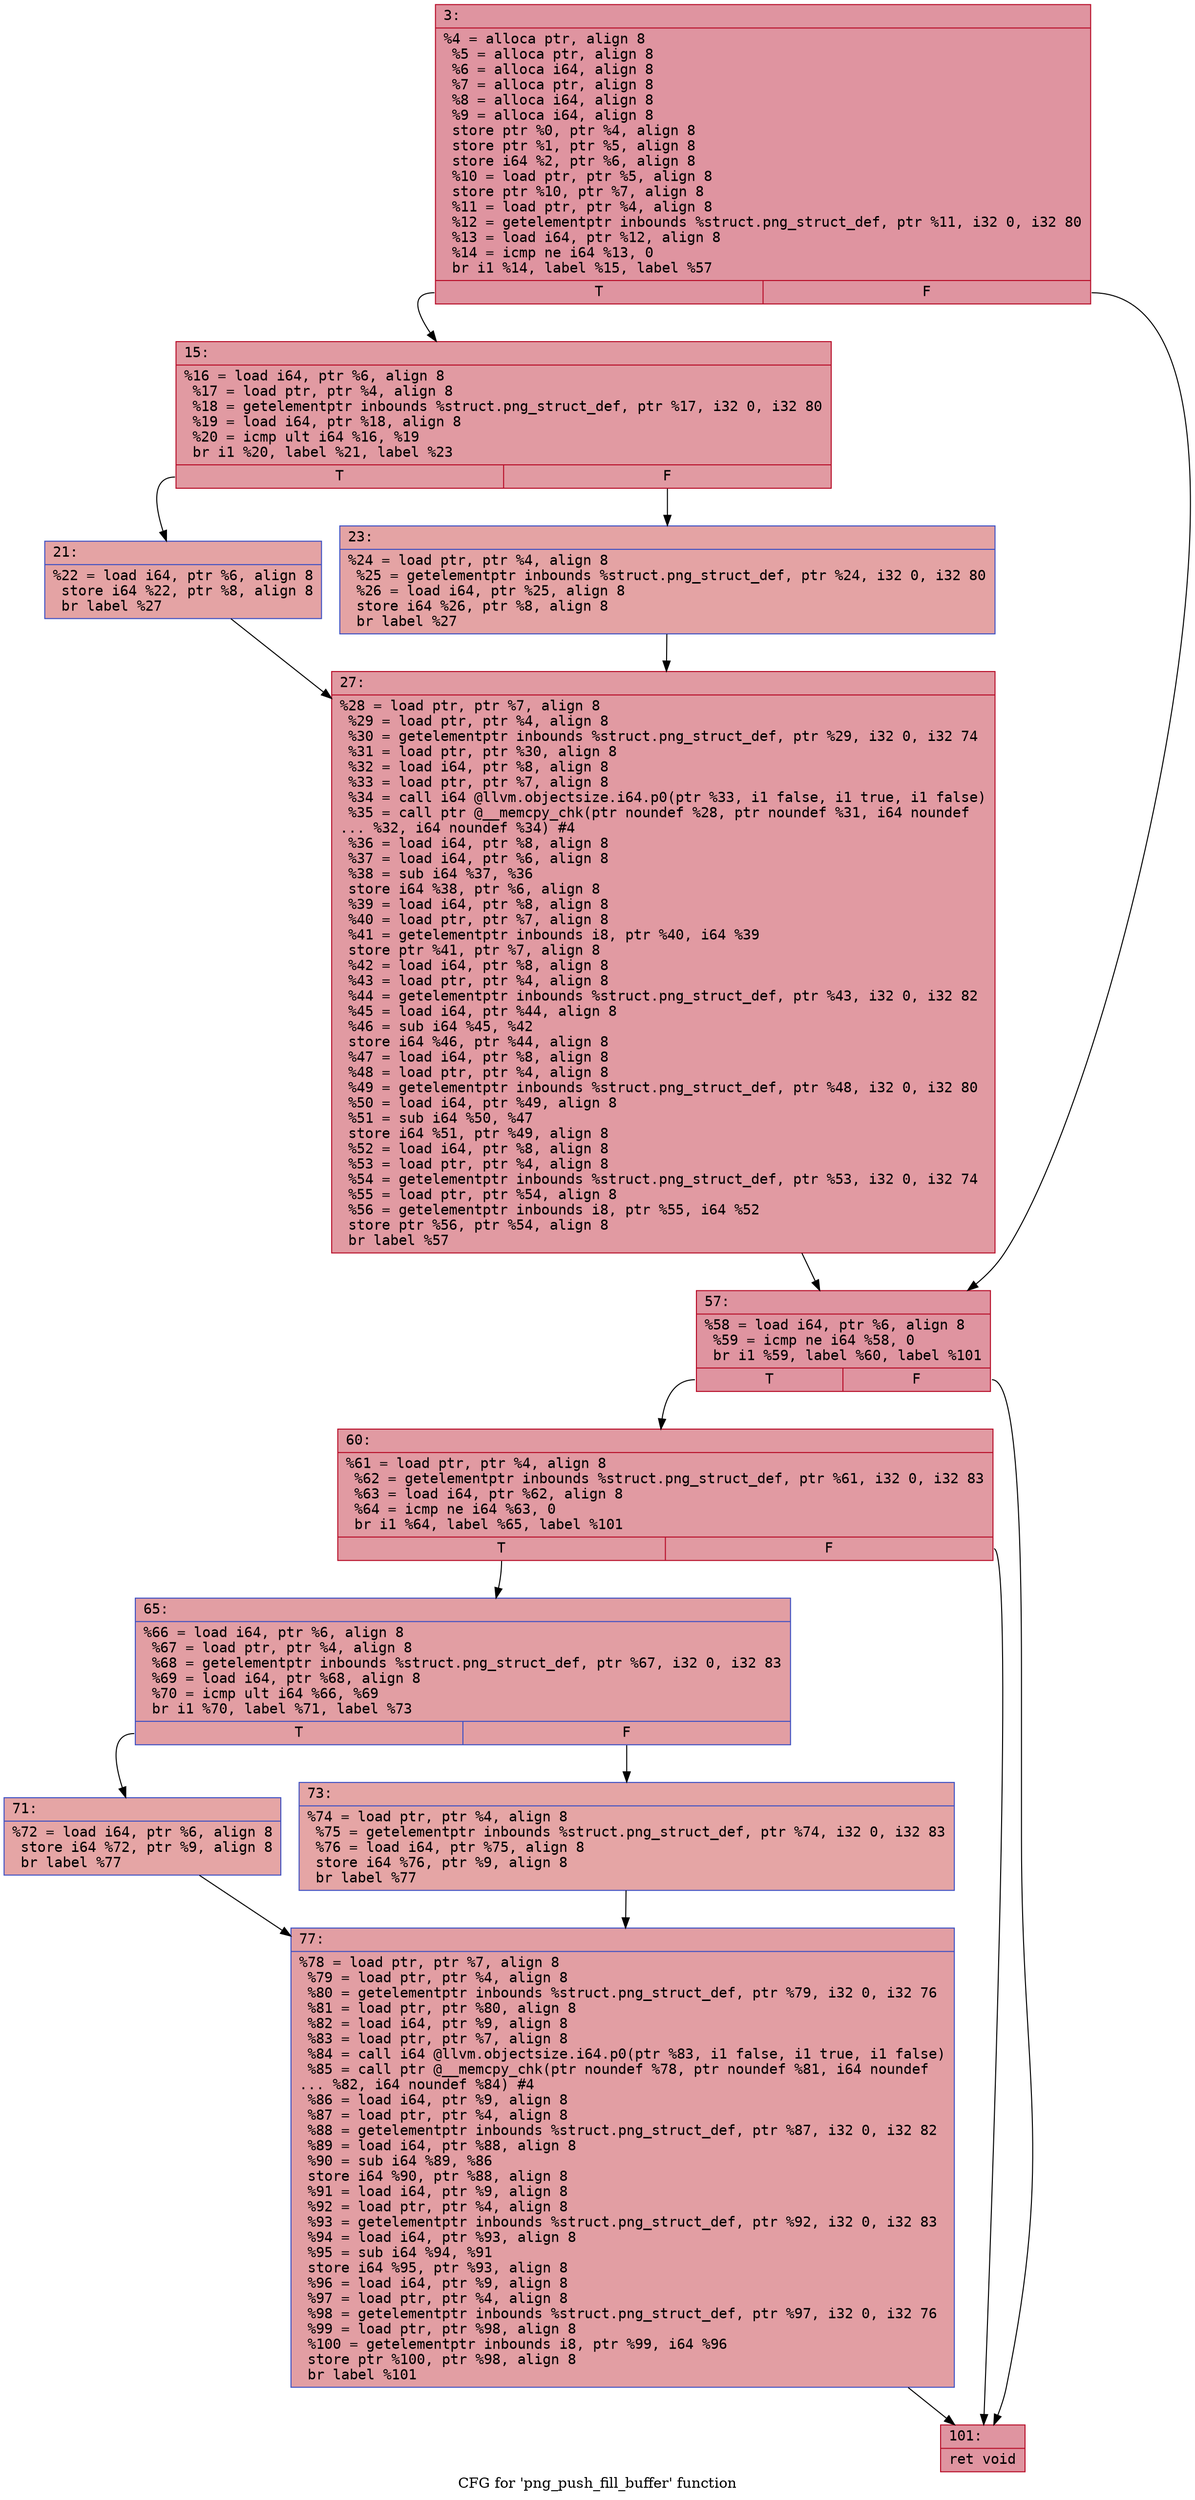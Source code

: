 digraph "CFG for 'png_push_fill_buffer' function" {
	label="CFG for 'png_push_fill_buffer' function";

	Node0x6000037e5a40 [shape=record,color="#b70d28ff", style=filled, fillcolor="#b70d2870" fontname="Courier",label="{3:\l|  %4 = alloca ptr, align 8\l  %5 = alloca ptr, align 8\l  %6 = alloca i64, align 8\l  %7 = alloca ptr, align 8\l  %8 = alloca i64, align 8\l  %9 = alloca i64, align 8\l  store ptr %0, ptr %4, align 8\l  store ptr %1, ptr %5, align 8\l  store i64 %2, ptr %6, align 8\l  %10 = load ptr, ptr %5, align 8\l  store ptr %10, ptr %7, align 8\l  %11 = load ptr, ptr %4, align 8\l  %12 = getelementptr inbounds %struct.png_struct_def, ptr %11, i32 0, i32 80\l  %13 = load i64, ptr %12, align 8\l  %14 = icmp ne i64 %13, 0\l  br i1 %14, label %15, label %57\l|{<s0>T|<s1>F}}"];
	Node0x6000037e5a40:s0 -> Node0x6000037e5a90[tooltip="3 -> 15\nProbability 62.50%" ];
	Node0x6000037e5a40:s1 -> Node0x6000037e5bd0[tooltip="3 -> 57\nProbability 37.50%" ];
	Node0x6000037e5a90 [shape=record,color="#b70d28ff", style=filled, fillcolor="#bb1b2c70" fontname="Courier",label="{15:\l|  %16 = load i64, ptr %6, align 8\l  %17 = load ptr, ptr %4, align 8\l  %18 = getelementptr inbounds %struct.png_struct_def, ptr %17, i32 0, i32 80\l  %19 = load i64, ptr %18, align 8\l  %20 = icmp ult i64 %16, %19\l  br i1 %20, label %21, label %23\l|{<s0>T|<s1>F}}"];
	Node0x6000037e5a90:s0 -> Node0x6000037e5ae0[tooltip="15 -> 21\nProbability 50.00%" ];
	Node0x6000037e5a90:s1 -> Node0x6000037e5b30[tooltip="15 -> 23\nProbability 50.00%" ];
	Node0x6000037e5ae0 [shape=record,color="#3d50c3ff", style=filled, fillcolor="#c32e3170" fontname="Courier",label="{21:\l|  %22 = load i64, ptr %6, align 8\l  store i64 %22, ptr %8, align 8\l  br label %27\l}"];
	Node0x6000037e5ae0 -> Node0x6000037e5b80[tooltip="21 -> 27\nProbability 100.00%" ];
	Node0x6000037e5b30 [shape=record,color="#3d50c3ff", style=filled, fillcolor="#c32e3170" fontname="Courier",label="{23:\l|  %24 = load ptr, ptr %4, align 8\l  %25 = getelementptr inbounds %struct.png_struct_def, ptr %24, i32 0, i32 80\l  %26 = load i64, ptr %25, align 8\l  store i64 %26, ptr %8, align 8\l  br label %27\l}"];
	Node0x6000037e5b30 -> Node0x6000037e5b80[tooltip="23 -> 27\nProbability 100.00%" ];
	Node0x6000037e5b80 [shape=record,color="#b70d28ff", style=filled, fillcolor="#bb1b2c70" fontname="Courier",label="{27:\l|  %28 = load ptr, ptr %7, align 8\l  %29 = load ptr, ptr %4, align 8\l  %30 = getelementptr inbounds %struct.png_struct_def, ptr %29, i32 0, i32 74\l  %31 = load ptr, ptr %30, align 8\l  %32 = load i64, ptr %8, align 8\l  %33 = load ptr, ptr %7, align 8\l  %34 = call i64 @llvm.objectsize.i64.p0(ptr %33, i1 false, i1 true, i1 false)\l  %35 = call ptr @__memcpy_chk(ptr noundef %28, ptr noundef %31, i64 noundef\l... %32, i64 noundef %34) #4\l  %36 = load i64, ptr %8, align 8\l  %37 = load i64, ptr %6, align 8\l  %38 = sub i64 %37, %36\l  store i64 %38, ptr %6, align 8\l  %39 = load i64, ptr %8, align 8\l  %40 = load ptr, ptr %7, align 8\l  %41 = getelementptr inbounds i8, ptr %40, i64 %39\l  store ptr %41, ptr %7, align 8\l  %42 = load i64, ptr %8, align 8\l  %43 = load ptr, ptr %4, align 8\l  %44 = getelementptr inbounds %struct.png_struct_def, ptr %43, i32 0, i32 82\l  %45 = load i64, ptr %44, align 8\l  %46 = sub i64 %45, %42\l  store i64 %46, ptr %44, align 8\l  %47 = load i64, ptr %8, align 8\l  %48 = load ptr, ptr %4, align 8\l  %49 = getelementptr inbounds %struct.png_struct_def, ptr %48, i32 0, i32 80\l  %50 = load i64, ptr %49, align 8\l  %51 = sub i64 %50, %47\l  store i64 %51, ptr %49, align 8\l  %52 = load i64, ptr %8, align 8\l  %53 = load ptr, ptr %4, align 8\l  %54 = getelementptr inbounds %struct.png_struct_def, ptr %53, i32 0, i32 74\l  %55 = load ptr, ptr %54, align 8\l  %56 = getelementptr inbounds i8, ptr %55, i64 %52\l  store ptr %56, ptr %54, align 8\l  br label %57\l}"];
	Node0x6000037e5b80 -> Node0x6000037e5bd0[tooltip="27 -> 57\nProbability 100.00%" ];
	Node0x6000037e5bd0 [shape=record,color="#b70d28ff", style=filled, fillcolor="#b70d2870" fontname="Courier",label="{57:\l|  %58 = load i64, ptr %6, align 8\l  %59 = icmp ne i64 %58, 0\l  br i1 %59, label %60, label %101\l|{<s0>T|<s1>F}}"];
	Node0x6000037e5bd0:s0 -> Node0x6000037e5c20[tooltip="57 -> 60\nProbability 62.50%" ];
	Node0x6000037e5bd0:s1 -> Node0x6000037e5db0[tooltip="57 -> 101\nProbability 37.50%" ];
	Node0x6000037e5c20 [shape=record,color="#b70d28ff", style=filled, fillcolor="#bb1b2c70" fontname="Courier",label="{60:\l|  %61 = load ptr, ptr %4, align 8\l  %62 = getelementptr inbounds %struct.png_struct_def, ptr %61, i32 0, i32 83\l  %63 = load i64, ptr %62, align 8\l  %64 = icmp ne i64 %63, 0\l  br i1 %64, label %65, label %101\l|{<s0>T|<s1>F}}"];
	Node0x6000037e5c20:s0 -> Node0x6000037e5c70[tooltip="60 -> 65\nProbability 62.50%" ];
	Node0x6000037e5c20:s1 -> Node0x6000037e5db0[tooltip="60 -> 101\nProbability 37.50%" ];
	Node0x6000037e5c70 [shape=record,color="#3d50c3ff", style=filled, fillcolor="#be242e70" fontname="Courier",label="{65:\l|  %66 = load i64, ptr %6, align 8\l  %67 = load ptr, ptr %4, align 8\l  %68 = getelementptr inbounds %struct.png_struct_def, ptr %67, i32 0, i32 83\l  %69 = load i64, ptr %68, align 8\l  %70 = icmp ult i64 %66, %69\l  br i1 %70, label %71, label %73\l|{<s0>T|<s1>F}}"];
	Node0x6000037e5c70:s0 -> Node0x6000037e5cc0[tooltip="65 -> 71\nProbability 50.00%" ];
	Node0x6000037e5c70:s1 -> Node0x6000037e5d10[tooltip="65 -> 73\nProbability 50.00%" ];
	Node0x6000037e5cc0 [shape=record,color="#3d50c3ff", style=filled, fillcolor="#c5333470" fontname="Courier",label="{71:\l|  %72 = load i64, ptr %6, align 8\l  store i64 %72, ptr %9, align 8\l  br label %77\l}"];
	Node0x6000037e5cc0 -> Node0x6000037e5d60[tooltip="71 -> 77\nProbability 100.00%" ];
	Node0x6000037e5d10 [shape=record,color="#3d50c3ff", style=filled, fillcolor="#c5333470" fontname="Courier",label="{73:\l|  %74 = load ptr, ptr %4, align 8\l  %75 = getelementptr inbounds %struct.png_struct_def, ptr %74, i32 0, i32 83\l  %76 = load i64, ptr %75, align 8\l  store i64 %76, ptr %9, align 8\l  br label %77\l}"];
	Node0x6000037e5d10 -> Node0x6000037e5d60[tooltip="73 -> 77\nProbability 100.00%" ];
	Node0x6000037e5d60 [shape=record,color="#3d50c3ff", style=filled, fillcolor="#be242e70" fontname="Courier",label="{77:\l|  %78 = load ptr, ptr %7, align 8\l  %79 = load ptr, ptr %4, align 8\l  %80 = getelementptr inbounds %struct.png_struct_def, ptr %79, i32 0, i32 76\l  %81 = load ptr, ptr %80, align 8\l  %82 = load i64, ptr %9, align 8\l  %83 = load ptr, ptr %7, align 8\l  %84 = call i64 @llvm.objectsize.i64.p0(ptr %83, i1 false, i1 true, i1 false)\l  %85 = call ptr @__memcpy_chk(ptr noundef %78, ptr noundef %81, i64 noundef\l... %82, i64 noundef %84) #4\l  %86 = load i64, ptr %9, align 8\l  %87 = load ptr, ptr %4, align 8\l  %88 = getelementptr inbounds %struct.png_struct_def, ptr %87, i32 0, i32 82\l  %89 = load i64, ptr %88, align 8\l  %90 = sub i64 %89, %86\l  store i64 %90, ptr %88, align 8\l  %91 = load i64, ptr %9, align 8\l  %92 = load ptr, ptr %4, align 8\l  %93 = getelementptr inbounds %struct.png_struct_def, ptr %92, i32 0, i32 83\l  %94 = load i64, ptr %93, align 8\l  %95 = sub i64 %94, %91\l  store i64 %95, ptr %93, align 8\l  %96 = load i64, ptr %9, align 8\l  %97 = load ptr, ptr %4, align 8\l  %98 = getelementptr inbounds %struct.png_struct_def, ptr %97, i32 0, i32 76\l  %99 = load ptr, ptr %98, align 8\l  %100 = getelementptr inbounds i8, ptr %99, i64 %96\l  store ptr %100, ptr %98, align 8\l  br label %101\l}"];
	Node0x6000037e5d60 -> Node0x6000037e5db0[tooltip="77 -> 101\nProbability 100.00%" ];
	Node0x6000037e5db0 [shape=record,color="#b70d28ff", style=filled, fillcolor="#b70d2870" fontname="Courier",label="{101:\l|  ret void\l}"];
}
